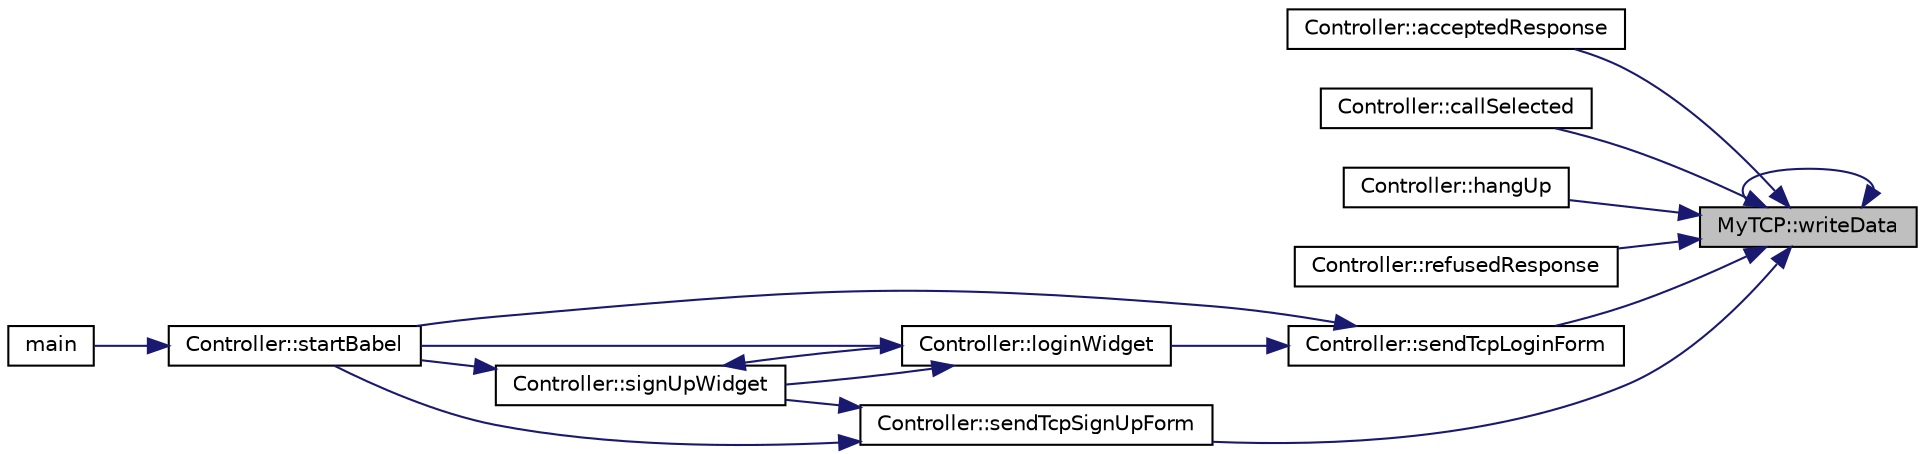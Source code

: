 digraph "MyTCP::writeData"
{
 // LATEX_PDF_SIZE
  edge [fontname="Helvetica",fontsize="10",labelfontname="Helvetica",labelfontsize="10"];
  node [fontname="Helvetica",fontsize="10",shape=record];
  rankdir="RL";
  Node1 [label="MyTCP::writeData",height=0.2,width=0.4,color="black", fillcolor="grey75", style="filled", fontcolor="black",tooltip=" "];
  Node1 -> Node2 [dir="back",color="midnightblue",fontsize="10",style="solid"];
  Node2 [label="Controller::acceptedResponse",height=0.2,width=0.4,color="black", fillcolor="white", style="filled",URL="$classController.html#a115e3e0977b504fe917c444895730514",tooltip=" "];
  Node1 -> Node3 [dir="back",color="midnightblue",fontsize="10",style="solid"];
  Node3 [label="Controller::callSelected",height=0.2,width=0.4,color="black", fillcolor="white", style="filled",URL="$classController.html#a219a0adb1074b601555b5c518b7d1a3a",tooltip=" "];
  Node1 -> Node4 [dir="back",color="midnightblue",fontsize="10",style="solid"];
  Node4 [label="Controller::hangUp",height=0.2,width=0.4,color="black", fillcolor="white", style="filled",URL="$classController.html#a65e832b2356281e8bdc644e50fda4d28",tooltip=" "];
  Node1 -> Node5 [dir="back",color="midnightblue",fontsize="10",style="solid"];
  Node5 [label="Controller::refusedResponse",height=0.2,width=0.4,color="black", fillcolor="white", style="filled",URL="$classController.html#a089b114cd4e9e6cbf5c972dc50ead530",tooltip=" "];
  Node1 -> Node6 [dir="back",color="midnightblue",fontsize="10",style="solid"];
  Node6 [label="Controller::sendTcpLoginForm",height=0.2,width=0.4,color="black", fillcolor="white", style="filled",URL="$classController.html#a0156e1502789036ac8ab31a2f309fe19",tooltip=" "];
  Node6 -> Node7 [dir="back",color="midnightblue",fontsize="10",style="solid"];
  Node7 [label="Controller::loginWidget",height=0.2,width=0.4,color="black", fillcolor="white", style="filled",URL="$classController.html#af68c8ab6e09982d93f1a7bf88646d2ec",tooltip=" "];
  Node7 -> Node8 [dir="back",color="midnightblue",fontsize="10",style="solid"];
  Node8 [label="Controller::signUpWidget",height=0.2,width=0.4,color="black", fillcolor="white", style="filled",URL="$classController.html#ae70620b038939e79ab4657f1a0728d84",tooltip=" "];
  Node8 -> Node7 [dir="back",color="midnightblue",fontsize="10",style="solid"];
  Node8 -> Node9 [dir="back",color="midnightblue",fontsize="10",style="solid"];
  Node9 [label="Controller::startBabel",height=0.2,width=0.4,color="black", fillcolor="white", style="filled",URL="$classController.html#acff084ea54b3982435003fbe6da340ea",tooltip=" "];
  Node9 -> Node10 [dir="back",color="midnightblue",fontsize="10",style="solid"];
  Node10 [label="main",height=0.2,width=0.4,color="black", fillcolor="white", style="filled",URL="$client_2main_8cpp.html#a0ddf1224851353fc92bfbff6f499fa97",tooltip=" "];
  Node7 -> Node9 [dir="back",color="midnightblue",fontsize="10",style="solid"];
  Node6 -> Node9 [dir="back",color="midnightblue",fontsize="10",style="solid"];
  Node1 -> Node11 [dir="back",color="midnightblue",fontsize="10",style="solid"];
  Node11 [label="Controller::sendTcpSignUpForm",height=0.2,width=0.4,color="black", fillcolor="white", style="filled",URL="$classController.html#aaee6fc089bd71645b400793cbdc8f18b",tooltip=" "];
  Node11 -> Node8 [dir="back",color="midnightblue",fontsize="10",style="solid"];
  Node11 -> Node9 [dir="back",color="midnightblue",fontsize="10",style="solid"];
  Node1 -> Node1 [dir="back",color="midnightblue",fontsize="10",style="solid"];
}
